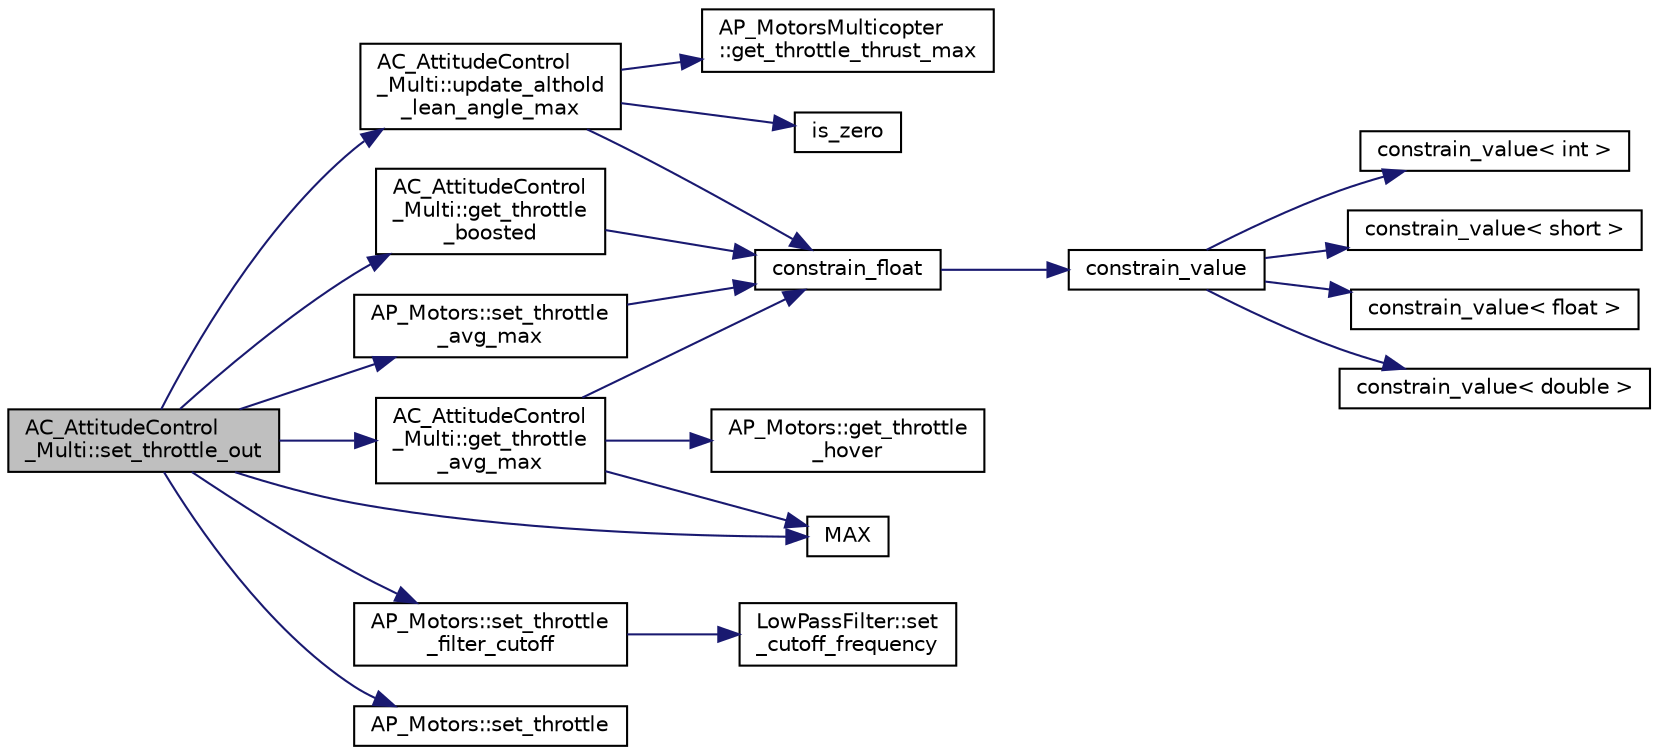digraph "AC_AttitudeControl_Multi::set_throttle_out"
{
 // INTERACTIVE_SVG=YES
  edge [fontname="Helvetica",fontsize="10",labelfontname="Helvetica",labelfontsize="10"];
  node [fontname="Helvetica",fontsize="10",shape=record];
  rankdir="LR";
  Node1 [label="AC_AttitudeControl\l_Multi::set_throttle_out",height=0.2,width=0.4,color="black", fillcolor="grey75", style="filled", fontcolor="black"];
  Node1 -> Node2 [color="midnightblue",fontsize="10",style="solid",fontname="Helvetica"];
  Node2 [label="AC_AttitudeControl\l_Multi::update_althold\l_lean_angle_max",height=0.2,width=0.4,color="black", fillcolor="white", style="filled",URL="$classAC__AttitudeControl__Multi.html#a76e4a41ae16398361dd688f5ff2d24d9"];
  Node2 -> Node3 [color="midnightblue",fontsize="10",style="solid",fontname="Helvetica"];
  Node3 [label="AP_MotorsMulticopter\l::get_throttle_thrust_max",height=0.2,width=0.4,color="black", fillcolor="white", style="filled",URL="$classAP__MotorsMulticopter.html#ade105370d07830c76c62cc26d6f7cbaf"];
  Node2 -> Node4 [color="midnightblue",fontsize="10",style="solid",fontname="Helvetica"];
  Node4 [label="is_zero",height=0.2,width=0.4,color="black", fillcolor="white", style="filled",URL="$AP__Math_8h.html#a2a12cce483e9b870da70d30406d82c60"];
  Node2 -> Node5 [color="midnightblue",fontsize="10",style="solid",fontname="Helvetica"];
  Node5 [label="constrain_float",height=0.2,width=0.4,color="black", fillcolor="white", style="filled",URL="$AP__Math_8h.html#ad525609d9dba6ffa556a0fbf08a3f9b4"];
  Node5 -> Node6 [color="midnightblue",fontsize="10",style="solid",fontname="Helvetica"];
  Node6 [label="constrain_value",height=0.2,width=0.4,color="black", fillcolor="white", style="filled",URL="$AP__Math_8h.html#a20e8f8671c282c69c1954652b6d61585"];
  Node6 -> Node7 [color="midnightblue",fontsize="10",style="solid",fontname="Helvetica"];
  Node7 [label="constrain_value\< int \>",height=0.2,width=0.4,color="black", fillcolor="white", style="filled",URL="$AP__Math_8cpp.html#a37e8e901754cb9c8e53a8e3030c82c50"];
  Node6 -> Node8 [color="midnightblue",fontsize="10",style="solid",fontname="Helvetica"];
  Node8 [label="constrain_value\< short \>",height=0.2,width=0.4,color="black", fillcolor="white", style="filled",URL="$AP__Math_8cpp.html#afdbe107ec1987d318a6347816fbf2b89"];
  Node6 -> Node9 [color="midnightblue",fontsize="10",style="solid",fontname="Helvetica"];
  Node9 [label="constrain_value\< float \>",height=0.2,width=0.4,color="black", fillcolor="white", style="filled",URL="$AP__Math_8cpp.html#ae6c621670c214da687de21d4e3a92587"];
  Node6 -> Node10 [color="midnightblue",fontsize="10",style="solid",fontname="Helvetica"];
  Node10 [label="constrain_value\< double \>",height=0.2,width=0.4,color="black", fillcolor="white", style="filled",URL="$AP__Math_8cpp.html#afe3990b00e9abc43fa97dfaf8e32f5c4"];
  Node1 -> Node11 [color="midnightblue",fontsize="10",style="solid",fontname="Helvetica"];
  Node11 [label="AP_Motors::set_throttle\l_filter_cutoff",height=0.2,width=0.4,color="black", fillcolor="white", style="filled",URL="$classAP__Motors.html#a663672b4ada40c46d343e3f62b51b820"];
  Node11 -> Node12 [color="midnightblue",fontsize="10",style="solid",fontname="Helvetica"];
  Node12 [label="LowPassFilter::set\l_cutoff_frequency",height=0.2,width=0.4,color="black", fillcolor="white", style="filled",URL="$classLowPassFilter.html#a1cc5016de137b01080fa0a6fa7fe53cd"];
  Node1 -> Node13 [color="midnightblue",fontsize="10",style="solid",fontname="Helvetica"];
  Node13 [label="AC_AttitudeControl\l_Multi::get_throttle\l_boosted",height=0.2,width=0.4,color="black", fillcolor="white", style="filled",URL="$classAC__AttitudeControl__Multi.html#a8bb395d4d5530877eb298b6f5aea8678"];
  Node13 -> Node5 [color="midnightblue",fontsize="10",style="solid",fontname="Helvetica"];
  Node1 -> Node14 [color="midnightblue",fontsize="10",style="solid",fontname="Helvetica"];
  Node14 [label="AP_Motors::set_throttle",height=0.2,width=0.4,color="black", fillcolor="white", style="filled",URL="$classAP__Motors.html#a56d079ad89f5a4d2cacf014c8958a527"];
  Node1 -> Node15 [color="midnightblue",fontsize="10",style="solid",fontname="Helvetica"];
  Node15 [label="AP_Motors::set_throttle\l_avg_max",height=0.2,width=0.4,color="black", fillcolor="white", style="filled",URL="$classAP__Motors.html#a8f1c08d3e3ec39c1ce43a30f8045770c"];
  Node15 -> Node5 [color="midnightblue",fontsize="10",style="solid",fontname="Helvetica"];
  Node1 -> Node16 [color="midnightblue",fontsize="10",style="solid",fontname="Helvetica"];
  Node16 [label="AC_AttitudeControl\l_Multi::get_throttle\l_avg_max",height=0.2,width=0.4,color="black", fillcolor="white", style="filled",URL="$classAC__AttitudeControl__Multi.html#a1f410bd94a6fc051eaa26f70c6168b86"];
  Node16 -> Node5 [color="midnightblue",fontsize="10",style="solid",fontname="Helvetica"];
  Node16 -> Node17 [color="midnightblue",fontsize="10",style="solid",fontname="Helvetica"];
  Node17 [label="MAX",height=0.2,width=0.4,color="black", fillcolor="white", style="filled",URL="$AP__Math_8h.html#a5c0b5c82749ac54970b2699d3c10ee9b"];
  Node16 -> Node18 [color="midnightblue",fontsize="10",style="solid",fontname="Helvetica"];
  Node18 [label="AP_Motors::get_throttle\l_hover",height=0.2,width=0.4,color="black", fillcolor="white", style="filled",URL="$classAP__Motors.html#a6641c5398dea1388547dff3db5d95a86"];
  Node1 -> Node17 [color="midnightblue",fontsize="10",style="solid",fontname="Helvetica"];
}
